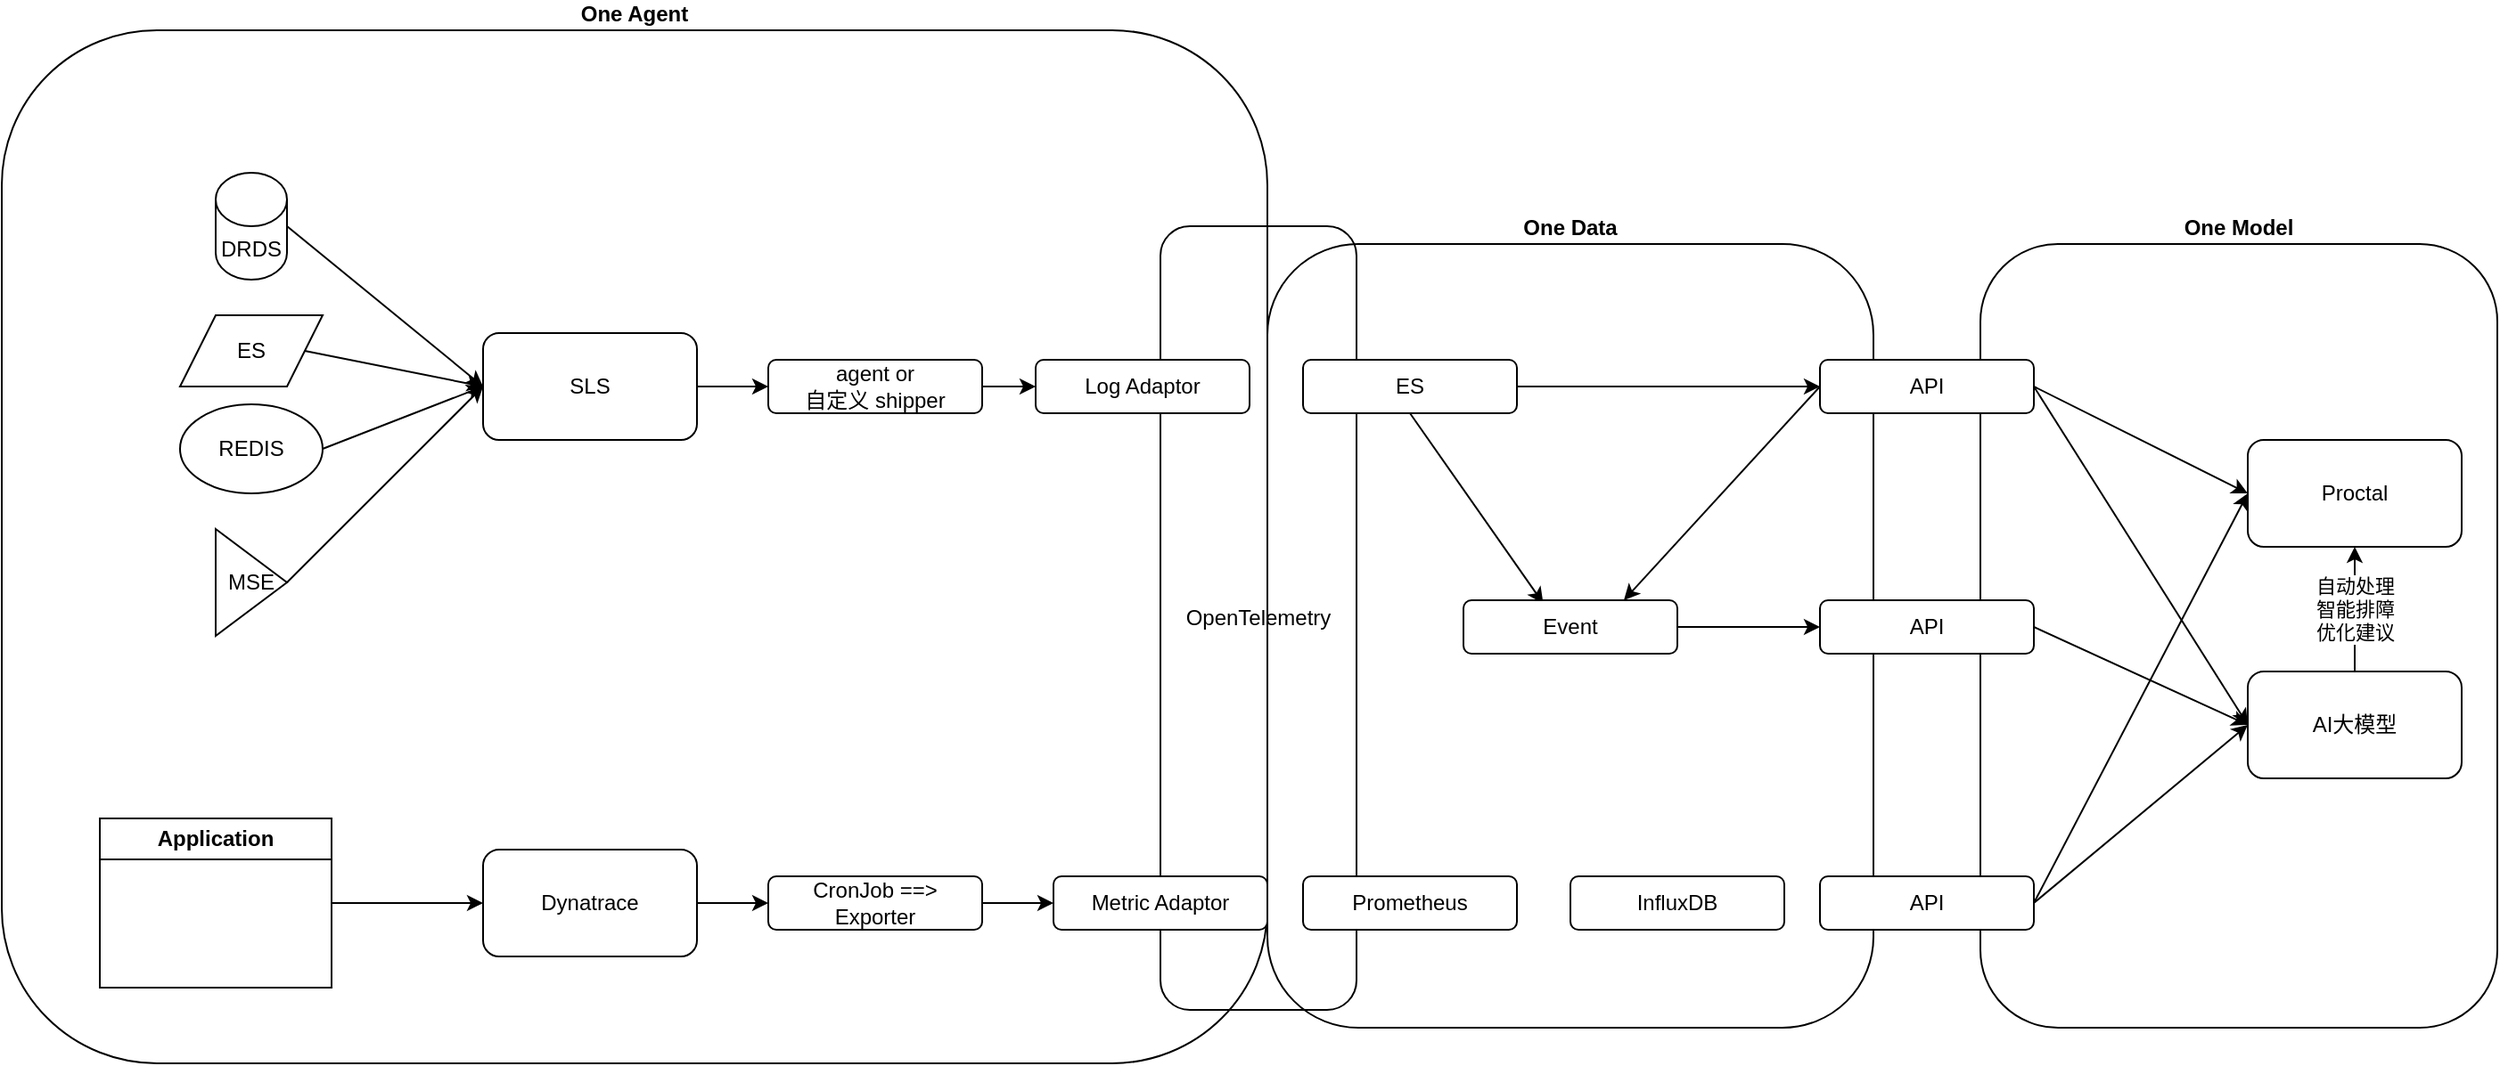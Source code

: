 <mxfile version="21.3.8" type="github">
  <diagram name="第 1 页" id="N1-KNFquu0YFQFn82y0o">
    <mxGraphModel dx="1562" dy="829" grid="1" gridSize="10" guides="0" tooltips="1" connect="1" arrows="1" fold="1" page="1" pageScale="1" pageWidth="827" pageHeight="1169" math="0" shadow="0">
      <root>
        <mxCell id="0" />
        <mxCell id="1" parent="0" />
        <mxCell id="QkV-Cp4CuRcncDUJaHf6-18" value="OpenTelemetry" style="rounded=1;whiteSpace=wrap;html=1;" vertex="1" parent="1">
          <mxGeometry x="800" y="170" width="110" height="440" as="geometry" />
        </mxCell>
        <mxCell id="QkV-Cp4CuRcncDUJaHf6-42" value="One Agent" style="rounded=1;whiteSpace=wrap;html=1;fillColor=none;labelPosition=center;verticalLabelPosition=top;align=center;verticalAlign=bottom;fontStyle=1" vertex="1" parent="1">
          <mxGeometry x="150" y="60" width="710" height="580" as="geometry" />
        </mxCell>
        <mxCell id="QkV-Cp4CuRcncDUJaHf6-33" value="One Data" style="rounded=1;whiteSpace=wrap;html=1;fillColor=none;labelPosition=center;verticalLabelPosition=top;align=center;verticalAlign=bottom;fontStyle=1" vertex="1" parent="1">
          <mxGeometry x="860" y="180" width="340" height="440" as="geometry" />
        </mxCell>
        <mxCell id="QkV-Cp4CuRcncDUJaHf6-26" style="edgeStyle=orthogonalEdgeStyle;rounded=0;orthogonalLoop=1;jettySize=auto;html=1;exitX=1;exitY=0.5;exitDx=0;exitDy=0;entryX=0;entryY=0.5;entryDx=0;entryDy=0;" edge="1" parent="1" source="QkV-Cp4CuRcncDUJaHf6-1" target="QkV-Cp4CuRcncDUJaHf6-25">
          <mxGeometry relative="1" as="geometry" />
        </mxCell>
        <mxCell id="QkV-Cp4CuRcncDUJaHf6-1" value="SLS" style="rounded=1;whiteSpace=wrap;html=1;" vertex="1" parent="1">
          <mxGeometry x="420" y="230" width="120" height="60" as="geometry" />
        </mxCell>
        <mxCell id="QkV-Cp4CuRcncDUJaHf6-3" value="DRDS" style="shape=cylinder3;whiteSpace=wrap;html=1;boundedLbl=1;backgroundOutline=1;size=15;" vertex="1" parent="1">
          <mxGeometry x="270" y="140" width="40" height="60" as="geometry" />
        </mxCell>
        <mxCell id="QkV-Cp4CuRcncDUJaHf6-8" style="rounded=0;orthogonalLoop=1;jettySize=auto;html=1;exitX=1;exitY=0.5;exitDx=0;exitDy=0;entryX=0;entryY=0.5;entryDx=0;entryDy=0;" edge="1" parent="1" source="QkV-Cp4CuRcncDUJaHf6-4" target="QkV-Cp4CuRcncDUJaHf6-1">
          <mxGeometry relative="1" as="geometry" />
        </mxCell>
        <mxCell id="QkV-Cp4CuRcncDUJaHf6-4" value="ES" style="shape=parallelogram;perimeter=parallelogramPerimeter;whiteSpace=wrap;html=1;fixedSize=1;" vertex="1" parent="1">
          <mxGeometry x="250" y="220" width="80" height="40" as="geometry" />
        </mxCell>
        <mxCell id="QkV-Cp4CuRcncDUJaHf6-9" style="rounded=0;orthogonalLoop=1;jettySize=auto;html=1;exitX=1;exitY=0.5;exitDx=0;exitDy=0;entryX=0;entryY=0.5;entryDx=0;entryDy=0;" edge="1" parent="1" source="QkV-Cp4CuRcncDUJaHf6-5" target="QkV-Cp4CuRcncDUJaHf6-1">
          <mxGeometry relative="1" as="geometry">
            <mxPoint x="440" y="260" as="targetPoint" />
          </mxGeometry>
        </mxCell>
        <mxCell id="QkV-Cp4CuRcncDUJaHf6-5" value="REDIS" style="ellipse;whiteSpace=wrap;html=1;" vertex="1" parent="1">
          <mxGeometry x="250" y="270" width="80" height="50" as="geometry" />
        </mxCell>
        <mxCell id="QkV-Cp4CuRcncDUJaHf6-10" style="rounded=0;orthogonalLoop=1;jettySize=auto;html=1;exitX=1;exitY=0.5;exitDx=0;exitDy=0;entryX=0;entryY=0.5;entryDx=0;entryDy=0;" edge="1" parent="1" source="QkV-Cp4CuRcncDUJaHf6-6" target="QkV-Cp4CuRcncDUJaHf6-1">
          <mxGeometry relative="1" as="geometry" />
        </mxCell>
        <mxCell id="QkV-Cp4CuRcncDUJaHf6-6" value="MSE" style="triangle;whiteSpace=wrap;html=1;" vertex="1" parent="1">
          <mxGeometry x="270" y="340" width="40" height="60" as="geometry" />
        </mxCell>
        <mxCell id="QkV-Cp4CuRcncDUJaHf6-23" style="edgeStyle=orthogonalEdgeStyle;rounded=0;orthogonalLoop=1;jettySize=auto;html=1;exitX=1;exitY=0.5;exitDx=0;exitDy=0;entryX=0;entryY=0.5;entryDx=0;entryDy=0;" edge="1" parent="1" source="QkV-Cp4CuRcncDUJaHf6-11" target="QkV-Cp4CuRcncDUJaHf6-22">
          <mxGeometry relative="1" as="geometry" />
        </mxCell>
        <mxCell id="QkV-Cp4CuRcncDUJaHf6-11" value="Dynatrace" style="rounded=1;whiteSpace=wrap;html=1;" vertex="1" parent="1">
          <mxGeometry x="420" y="520" width="120" height="60" as="geometry" />
        </mxCell>
        <mxCell id="QkV-Cp4CuRcncDUJaHf6-15" style="edgeStyle=orthogonalEdgeStyle;rounded=0;orthogonalLoop=1;jettySize=auto;html=1;exitX=1;exitY=0.5;exitDx=0;exitDy=0;entryX=0;entryY=0.5;entryDx=0;entryDy=0;" edge="1" parent="1" source="QkV-Cp4CuRcncDUJaHf6-14" target="QkV-Cp4CuRcncDUJaHf6-11">
          <mxGeometry relative="1" as="geometry" />
        </mxCell>
        <mxCell id="QkV-Cp4CuRcncDUJaHf6-14" value="Application" style="swimlane;whiteSpace=wrap;html=1;" vertex="1" parent="1">
          <mxGeometry x="205" y="502.5" width="130" height="95" as="geometry" />
        </mxCell>
        <mxCell id="QkV-Cp4CuRcncDUJaHf6-19" value="Metric Adaptor" style="rounded=1;whiteSpace=wrap;html=1;" vertex="1" parent="1">
          <mxGeometry x="740" y="535" width="120" height="30" as="geometry" />
        </mxCell>
        <mxCell id="QkV-Cp4CuRcncDUJaHf6-20" value="Log Adaptor" style="rounded=1;whiteSpace=wrap;html=1;" vertex="1" parent="1">
          <mxGeometry x="730" y="245" width="120" height="30" as="geometry" />
        </mxCell>
        <mxCell id="QkV-Cp4CuRcncDUJaHf6-24" style="edgeStyle=orthogonalEdgeStyle;rounded=0;orthogonalLoop=1;jettySize=auto;html=1;exitX=1;exitY=0.5;exitDx=0;exitDy=0;" edge="1" parent="1" source="QkV-Cp4CuRcncDUJaHf6-22" target="QkV-Cp4CuRcncDUJaHf6-19">
          <mxGeometry relative="1" as="geometry" />
        </mxCell>
        <mxCell id="QkV-Cp4CuRcncDUJaHf6-22" value="CronJob ==&amp;gt;&lt;br&gt;Exporter" style="rounded=1;whiteSpace=wrap;html=1;" vertex="1" parent="1">
          <mxGeometry x="580" y="535" width="120" height="30" as="geometry" />
        </mxCell>
        <mxCell id="QkV-Cp4CuRcncDUJaHf6-27" style="edgeStyle=orthogonalEdgeStyle;rounded=0;orthogonalLoop=1;jettySize=auto;html=1;exitX=1;exitY=0.5;exitDx=0;exitDy=0;entryX=0;entryY=0.5;entryDx=0;entryDy=0;" edge="1" parent="1" source="QkV-Cp4CuRcncDUJaHf6-25" target="QkV-Cp4CuRcncDUJaHf6-20">
          <mxGeometry relative="1" as="geometry" />
        </mxCell>
        <mxCell id="QkV-Cp4CuRcncDUJaHf6-25" value="agent or &lt;br&gt;自定义 shipper" style="rounded=1;whiteSpace=wrap;html=1;" vertex="1" parent="1">
          <mxGeometry x="580" y="245" width="120" height="30" as="geometry" />
        </mxCell>
        <mxCell id="QkV-Cp4CuRcncDUJaHf6-51" style="rounded=0;orthogonalLoop=1;jettySize=auto;html=1;exitX=0.5;exitY=1;exitDx=0;exitDy=0;entryX=0.373;entryY=0.06;entryDx=0;entryDy=0;entryPerimeter=0;" edge="1" parent="1" source="QkV-Cp4CuRcncDUJaHf6-30" target="QkV-Cp4CuRcncDUJaHf6-48">
          <mxGeometry relative="1" as="geometry">
            <mxPoint x="1030" y="380" as="targetPoint" />
          </mxGeometry>
        </mxCell>
        <mxCell id="QkV-Cp4CuRcncDUJaHf6-52" style="edgeStyle=orthogonalEdgeStyle;rounded=0;orthogonalLoop=1;jettySize=auto;html=1;exitX=1;exitY=0.5;exitDx=0;exitDy=0;entryX=0;entryY=0.5;entryDx=0;entryDy=0;" edge="1" parent="1" source="QkV-Cp4CuRcncDUJaHf6-30" target="QkV-Cp4CuRcncDUJaHf6-37">
          <mxGeometry relative="1" as="geometry" />
        </mxCell>
        <mxCell id="QkV-Cp4CuRcncDUJaHf6-30" value="ES" style="rounded=1;whiteSpace=wrap;html=1;" vertex="1" parent="1">
          <mxGeometry x="880" y="245" width="120" height="30" as="geometry" />
        </mxCell>
        <mxCell id="QkV-Cp4CuRcncDUJaHf6-31" value="Prometheus" style="rounded=1;whiteSpace=wrap;html=1;" vertex="1" parent="1">
          <mxGeometry x="880" y="535" width="120" height="30" as="geometry" />
        </mxCell>
        <mxCell id="QkV-Cp4CuRcncDUJaHf6-32" value="InfluxDB" style="rounded=1;whiteSpace=wrap;html=1;" vertex="1" parent="1">
          <mxGeometry x="1030" y="535" width="120" height="30" as="geometry" />
        </mxCell>
        <mxCell id="QkV-Cp4CuRcncDUJaHf6-35" value="One Model" style="rounded=1;whiteSpace=wrap;html=1;fillColor=none;labelPosition=center;verticalLabelPosition=top;align=center;verticalAlign=bottom;fontStyle=1" vertex="1" parent="1">
          <mxGeometry x="1260" y="180" width="290" height="440" as="geometry" />
        </mxCell>
        <mxCell id="QkV-Cp4CuRcncDUJaHf6-41" style="rounded=0;orthogonalLoop=1;jettySize=auto;html=1;exitX=1;exitY=0.5;exitDx=0;exitDy=0;entryX=0;entryY=0.5;entryDx=0;entryDy=0;" edge="1" parent="1" source="QkV-Cp4CuRcncDUJaHf6-36" target="QkV-Cp4CuRcncDUJaHf6-39">
          <mxGeometry relative="1" as="geometry">
            <mxPoint x="1330" y="320" as="targetPoint" />
          </mxGeometry>
        </mxCell>
        <mxCell id="QkV-Cp4CuRcncDUJaHf6-46" style="rounded=0;orthogonalLoop=1;jettySize=auto;html=1;exitX=1;exitY=0.5;exitDx=0;exitDy=0;entryX=0;entryY=0.5;entryDx=0;entryDy=0;" edge="1" parent="1" source="QkV-Cp4CuRcncDUJaHf6-36" target="QkV-Cp4CuRcncDUJaHf6-44">
          <mxGeometry relative="1" as="geometry">
            <mxPoint x="1340" y="450" as="targetPoint" />
          </mxGeometry>
        </mxCell>
        <mxCell id="QkV-Cp4CuRcncDUJaHf6-36" value="API" style="rounded=1;whiteSpace=wrap;html=1;" vertex="1" parent="1">
          <mxGeometry x="1170" y="535" width="120" height="30" as="geometry" />
        </mxCell>
        <mxCell id="QkV-Cp4CuRcncDUJaHf6-40" style="rounded=0;orthogonalLoop=1;jettySize=auto;html=1;exitX=1;exitY=0.5;exitDx=0;exitDy=0;entryX=0;entryY=0.5;entryDx=0;entryDy=0;" edge="1" parent="1" source="QkV-Cp4CuRcncDUJaHf6-37" target="QkV-Cp4CuRcncDUJaHf6-39">
          <mxGeometry relative="1" as="geometry" />
        </mxCell>
        <mxCell id="QkV-Cp4CuRcncDUJaHf6-45" style="rounded=0;orthogonalLoop=1;jettySize=auto;html=1;exitX=1;exitY=0.5;exitDx=0;exitDy=0;entryX=0;entryY=0.5;entryDx=0;entryDy=0;" edge="1" parent="1" source="QkV-Cp4CuRcncDUJaHf6-37" target="QkV-Cp4CuRcncDUJaHf6-44">
          <mxGeometry relative="1" as="geometry" />
        </mxCell>
        <mxCell id="QkV-Cp4CuRcncDUJaHf6-37" value="API" style="rounded=1;whiteSpace=wrap;html=1;" vertex="1" parent="1">
          <mxGeometry x="1170" y="245" width="120" height="30" as="geometry" />
        </mxCell>
        <mxCell id="QkV-Cp4CuRcncDUJaHf6-50" style="rounded=0;orthogonalLoop=1;jettySize=auto;html=1;exitX=0;exitY=0.5;exitDx=0;exitDy=0;entryX=0.75;entryY=0;entryDx=0;entryDy=0;" edge="1" parent="1" source="QkV-Cp4CuRcncDUJaHf6-37" target="QkV-Cp4CuRcncDUJaHf6-48">
          <mxGeometry relative="1" as="geometry" />
        </mxCell>
        <mxCell id="QkV-Cp4CuRcncDUJaHf6-39" value="Proctal" style="rounded=1;whiteSpace=wrap;html=1;" vertex="1" parent="1">
          <mxGeometry x="1410" y="290" width="120" height="60" as="geometry" />
        </mxCell>
        <mxCell id="QkV-Cp4CuRcncDUJaHf6-43" value="" style="rounded=0;orthogonalLoop=1;jettySize=auto;html=1;exitX=1;exitY=0.5;exitDx=0;exitDy=0;exitPerimeter=0;entryX=0;entryY=0.5;entryDx=0;entryDy=0;" edge="1" parent="1" source="QkV-Cp4CuRcncDUJaHf6-3" target="QkV-Cp4CuRcncDUJaHf6-1">
          <mxGeometry relative="1" as="geometry">
            <mxPoint x="290" y="110" as="sourcePoint" />
            <mxPoint x="420" y="260" as="targetPoint" />
          </mxGeometry>
        </mxCell>
        <mxCell id="QkV-Cp4CuRcncDUJaHf6-47" value="自动处理&lt;br&gt;智能排障&lt;br&gt;优化建议" style="edgeStyle=orthogonalEdgeStyle;rounded=0;orthogonalLoop=1;jettySize=auto;html=1;exitX=0.5;exitY=0;exitDx=0;exitDy=0;entryX=0.5;entryY=1;entryDx=0;entryDy=0;" edge="1" parent="1" source="QkV-Cp4CuRcncDUJaHf6-44" target="QkV-Cp4CuRcncDUJaHf6-39">
          <mxGeometry relative="1" as="geometry" />
        </mxCell>
        <mxCell id="QkV-Cp4CuRcncDUJaHf6-44" value="AI大模型" style="rounded=1;whiteSpace=wrap;html=1;" vertex="1" parent="1">
          <mxGeometry x="1410" y="420" width="120" height="60" as="geometry" />
        </mxCell>
        <mxCell id="QkV-Cp4CuRcncDUJaHf6-54" style="edgeStyle=orthogonalEdgeStyle;rounded=0;orthogonalLoop=1;jettySize=auto;html=1;exitX=1;exitY=0.5;exitDx=0;exitDy=0;entryX=0;entryY=0.5;entryDx=0;entryDy=0;" edge="1" parent="1" source="QkV-Cp4CuRcncDUJaHf6-48" target="QkV-Cp4CuRcncDUJaHf6-53">
          <mxGeometry relative="1" as="geometry" />
        </mxCell>
        <mxCell id="QkV-Cp4CuRcncDUJaHf6-48" value="Event" style="rounded=1;whiteSpace=wrap;html=1;" vertex="1" parent="1">
          <mxGeometry x="970" y="380" width="120" height="30" as="geometry" />
        </mxCell>
        <mxCell id="QkV-Cp4CuRcncDUJaHf6-55" style="rounded=0;orthogonalLoop=1;jettySize=auto;html=1;exitX=1;exitY=0.5;exitDx=0;exitDy=0;entryX=0;entryY=0.5;entryDx=0;entryDy=0;" edge="1" parent="1" source="QkV-Cp4CuRcncDUJaHf6-53" target="QkV-Cp4CuRcncDUJaHf6-44">
          <mxGeometry relative="1" as="geometry">
            <mxPoint x="1340" y="450" as="targetPoint" />
          </mxGeometry>
        </mxCell>
        <mxCell id="QkV-Cp4CuRcncDUJaHf6-53" value="API" style="rounded=1;whiteSpace=wrap;html=1;" vertex="1" parent="1">
          <mxGeometry x="1170" y="380" width="120" height="30" as="geometry" />
        </mxCell>
      </root>
    </mxGraphModel>
  </diagram>
</mxfile>
